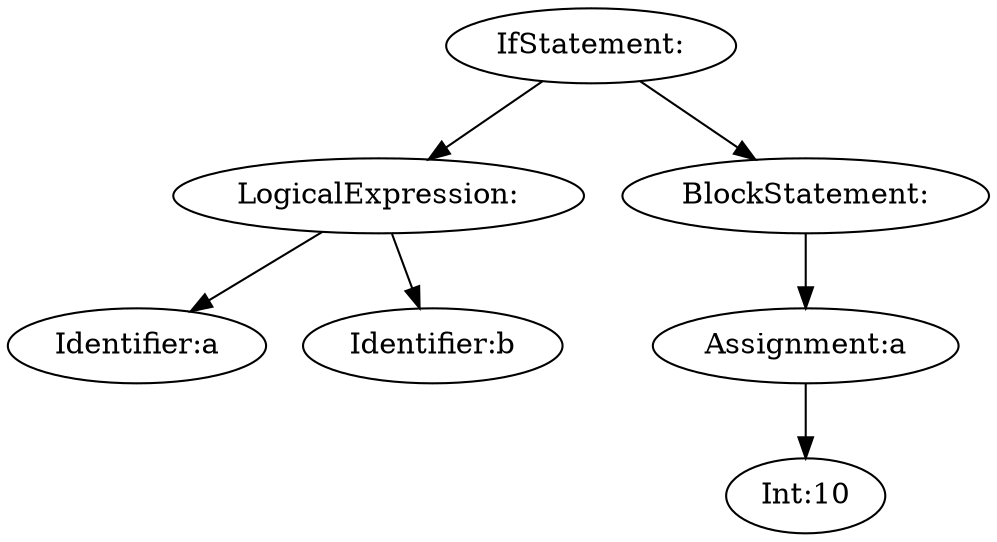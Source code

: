 digraph {
n0 [label="IfStatement:"];
n1 [label="LogicalExpression:"];
n2 [label="Identifier:a"];
n1 -> n2
n3 [label="Identifier:b"];
n1 -> n3
n0 -> n1
n4 [label="BlockStatement:"];
n5 [label="Assignment:a"];
n6 [label="Int:10"];
n5 -> n6
n4 -> n5
n0 -> n4
}
